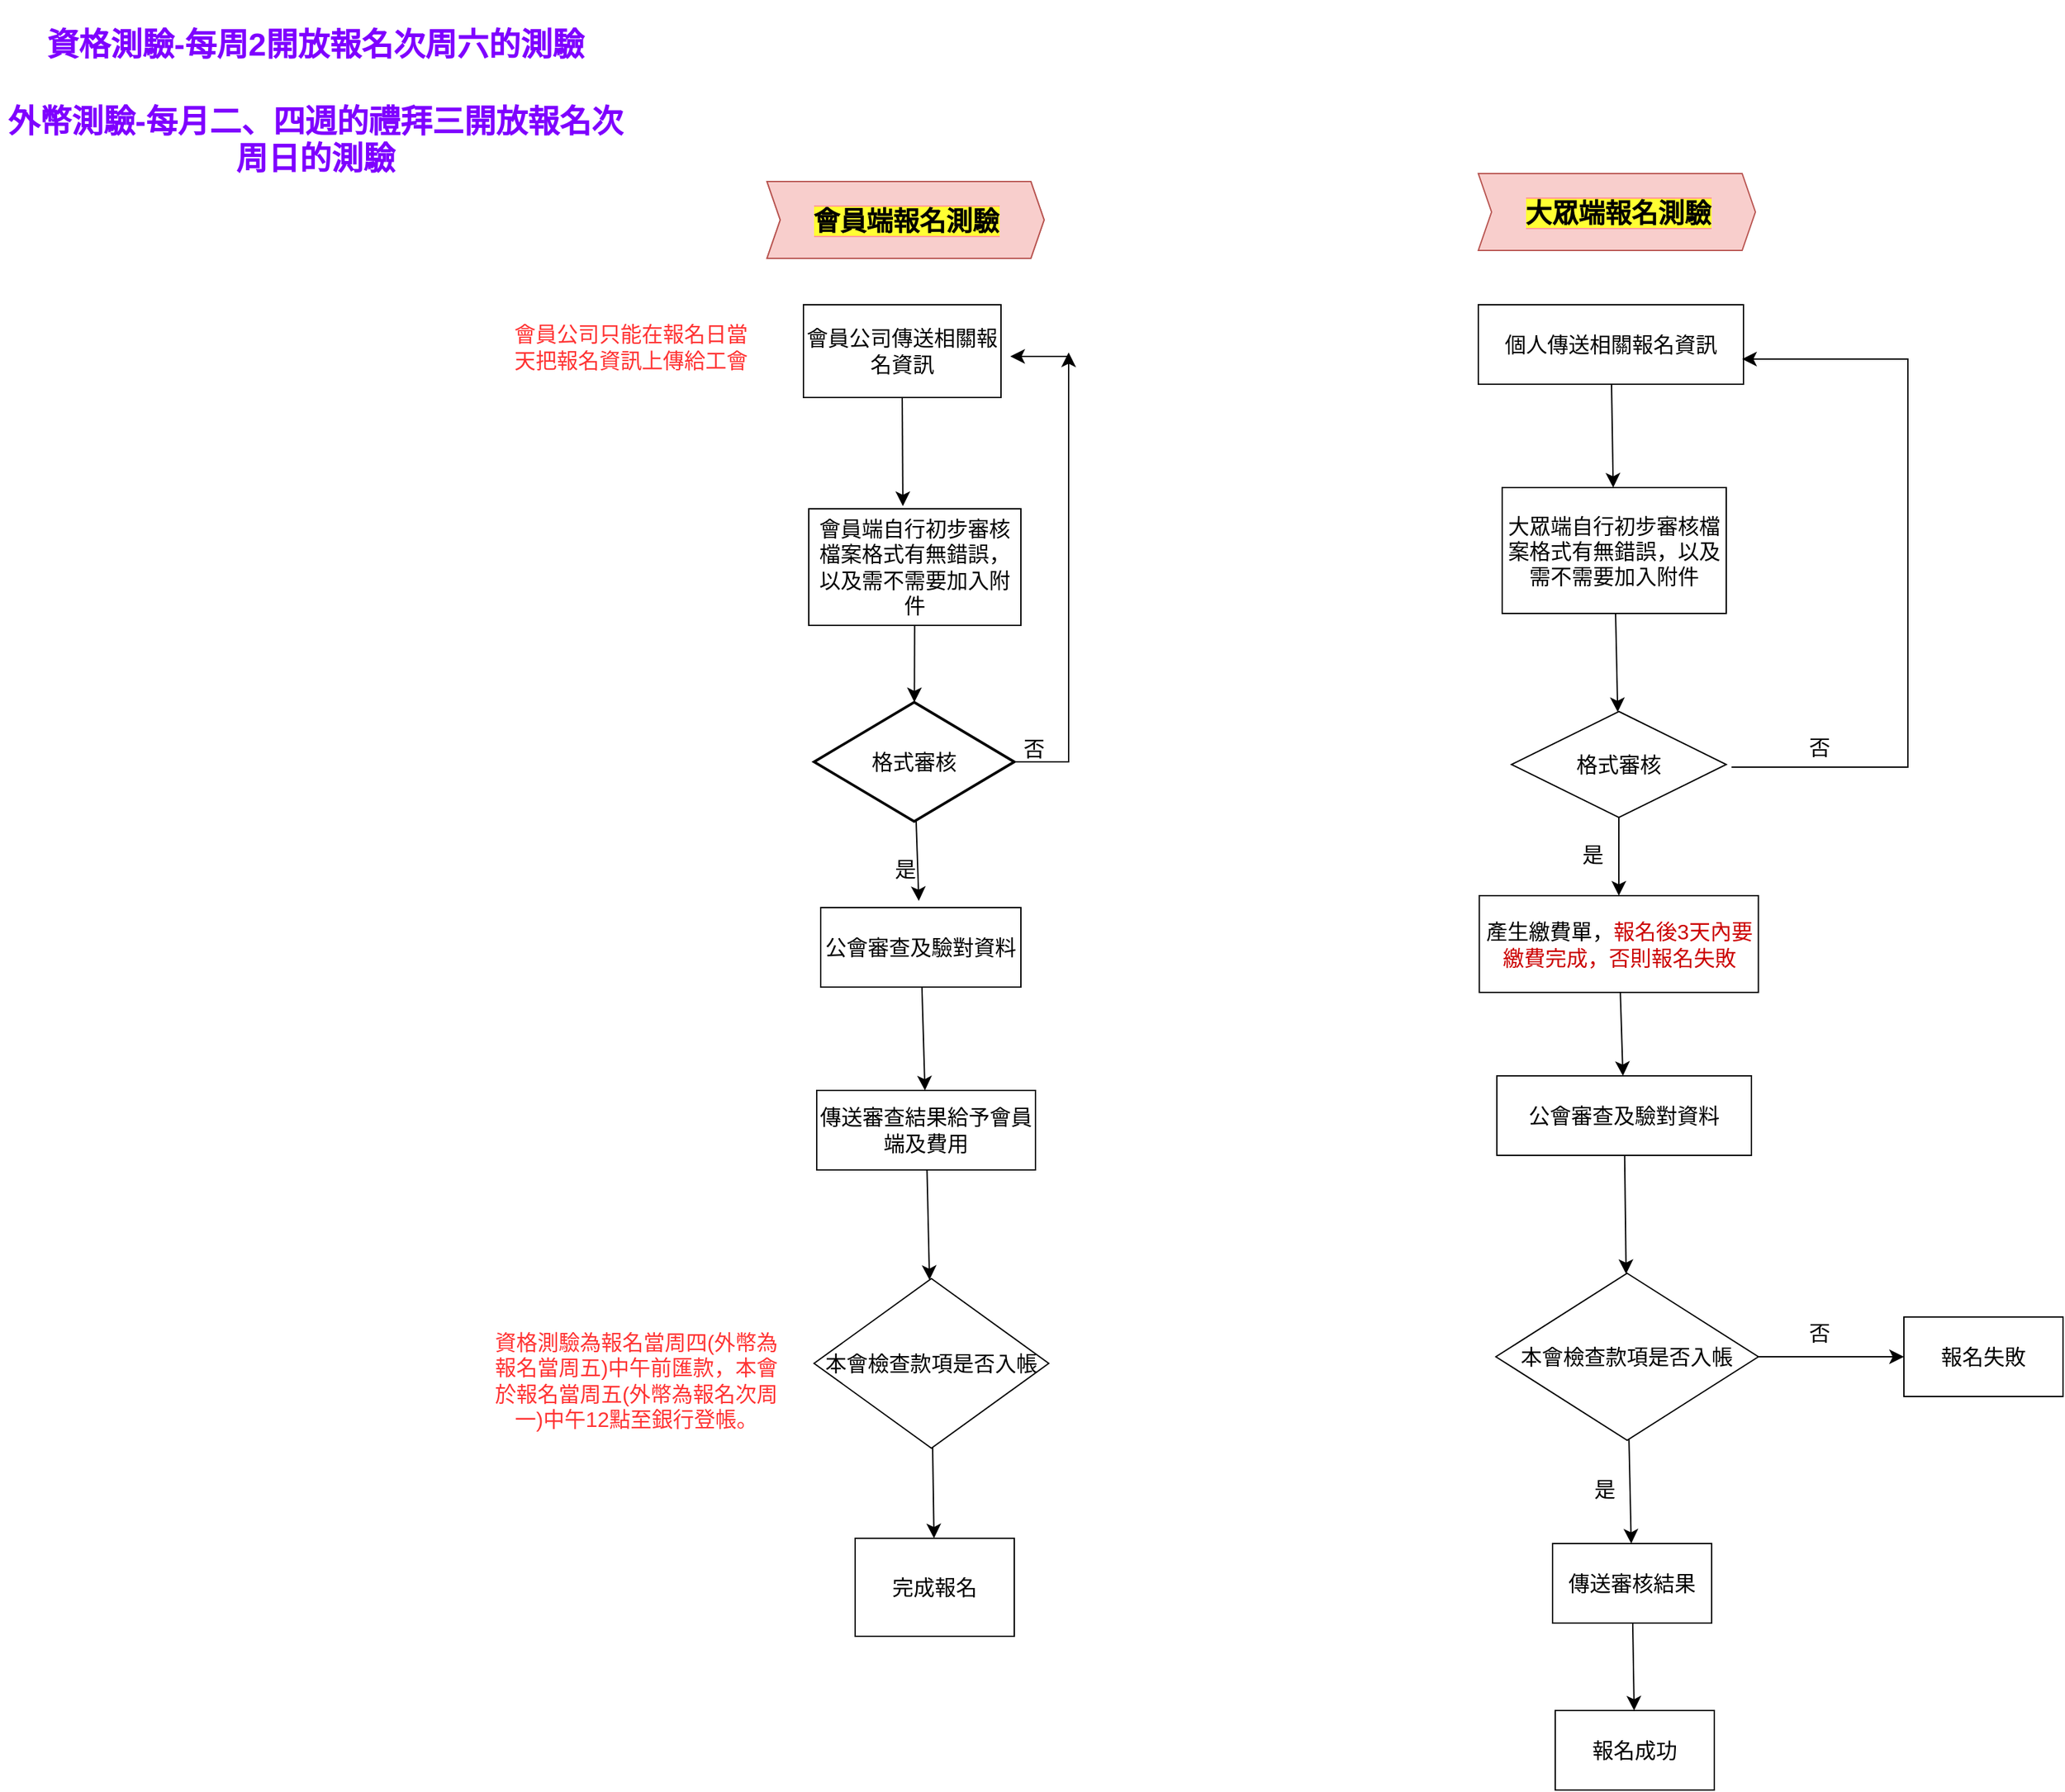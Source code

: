 <mxfile version="23.1.1" type="github">
  <diagram name="第 1 页" id="7NY8cXBH3FeXncnWGY5Q">
    <mxGraphModel dx="4068" dy="1976" grid="0" gridSize="10" guides="1" tooltips="1" connect="1" arrows="1" fold="1" page="0" pageScale="1" pageWidth="827" pageHeight="1169" math="0" shadow="0">
      <root>
        <mxCell id="0" />
        <mxCell id="1" parent="0" />
        <mxCell id="5DMnr8mMx7A8eih37-8B-9" style="edgeStyle=none;curved=1;rounded=0;orthogonalLoop=1;jettySize=auto;html=1;exitX=0.5;exitY=1;exitDx=0;exitDy=0;fontSize=12;startSize=8;endSize=8;" parent="1" source="5DMnr8mMx7A8eih37-8B-1" edge="1">
          <mxGeometry relative="1" as="geometry">
            <mxPoint x="-287" y="92" as="targetPoint" />
          </mxGeometry>
        </mxCell>
        <mxCell id="5DMnr8mMx7A8eih37-8B-1" value="會員公司傳送相關報名資訊" style="rounded=0;whiteSpace=wrap;html=1;fontSize=16;" parent="1" vertex="1">
          <mxGeometry x="-362" y="-60" width="149" height="70" as="geometry" />
        </mxCell>
        <mxCell id="5DMnr8mMx7A8eih37-8B-12" value="" style="edgeStyle=none;curved=1;rounded=0;orthogonalLoop=1;jettySize=auto;html=1;fontSize=12;startSize=8;endSize=8;" parent="1" source="5DMnr8mMx7A8eih37-8B-6" target="5DMnr8mMx7A8eih37-8B-11" edge="1">
          <mxGeometry relative="1" as="geometry" />
        </mxCell>
        <mxCell id="5DMnr8mMx7A8eih37-8B-6" value="會員端自行初步審核檔案格式有無錯誤，以及需不需要加入附件" style="rounded=0;whiteSpace=wrap;html=1;fontSize=16;" parent="1" vertex="1">
          <mxGeometry x="-358" y="94" width="160" height="88" as="geometry" />
        </mxCell>
        <mxCell id="5DMnr8mMx7A8eih37-8B-7" value="&lt;b style=&quot;font-size: 24px;&quot;&gt;&lt;font color=&quot;#7f00ff&quot;&gt;資格測驗-每周2開放報名次周六的測驗&lt;br&gt;&lt;br&gt;外幣測驗-每月二、四週的禮拜三開放報名次周日的測驗&lt;/font&gt;&lt;/b&gt;" style="text;strokeColor=none;fillColor=none;html=1;align=center;verticalAlign=middle;whiteSpace=wrap;rounded=0;fontSize=16;" parent="1" vertex="1">
          <mxGeometry x="-968" y="-290" width="475.5" height="154" as="geometry" />
        </mxCell>
        <mxCell id="5DMnr8mMx7A8eih37-8B-10" value="&lt;font color=&quot;#ff3333&quot;&gt;會員公司只能在報名日當天把報名資訊上傳給工會&lt;/font&gt;" style="text;strokeColor=none;fillColor=none;html=1;align=center;verticalAlign=middle;whiteSpace=wrap;rounded=0;fontSize=16;" parent="1" vertex="1">
          <mxGeometry x="-582" y="-60" width="180" height="63" as="geometry" />
        </mxCell>
        <mxCell id="5DMnr8mMx7A8eih37-8B-24" value="" style="edgeStyle=none;curved=1;rounded=0;orthogonalLoop=1;jettySize=auto;html=1;fontSize=12;startSize=8;endSize=8;" parent="1" source="5DMnr8mMx7A8eih37-8B-11" edge="1">
          <mxGeometry relative="1" as="geometry">
            <mxPoint x="-275" y="390" as="targetPoint" />
          </mxGeometry>
        </mxCell>
        <mxCell id="5DMnr8mMx7A8eih37-8B-11" value="格式審核" style="strokeWidth=2;html=1;shape=mxgraph.flowchart.decision;whiteSpace=wrap;fontSize=16;" parent="1" vertex="1">
          <mxGeometry x="-354" y="240" width="151" height="90" as="geometry" />
        </mxCell>
        <mxCell id="5DMnr8mMx7A8eih37-8B-20" value="" style="edgeStyle=segmentEdgeStyle;endArrow=classic;html=1;curved=0;rounded=0;endSize=8;startSize=8;fontSize=12;" parent="1" edge="1">
          <mxGeometry width="50" height="50" relative="1" as="geometry">
            <mxPoint x="-205" y="285" as="sourcePoint" />
            <mxPoint x="-162" y="-24" as="targetPoint" />
          </mxGeometry>
        </mxCell>
        <mxCell id="5DMnr8mMx7A8eih37-8B-21" value="" style="endArrow=classic;html=1;rounded=0;fontSize=12;startSize=8;endSize=8;curved=1;" parent="1" edge="1">
          <mxGeometry width="50" height="50" relative="1" as="geometry">
            <mxPoint x="-163.02" y="-21" as="sourcePoint" />
            <mxPoint x="-206" y="-21" as="targetPoint" />
          </mxGeometry>
        </mxCell>
        <mxCell id="5DMnr8mMx7A8eih37-8B-22" value="否" style="text;strokeColor=none;fillColor=none;html=1;align=center;verticalAlign=middle;whiteSpace=wrap;rounded=0;fontSize=16;" parent="1" vertex="1">
          <mxGeometry x="-231" y="260" width="86" height="29" as="geometry" />
        </mxCell>
        <mxCell id="5DMnr8mMx7A8eih37-8B-25" value="是" style="text;strokeColor=none;fillColor=none;html=1;align=center;verticalAlign=middle;whiteSpace=wrap;rounded=0;fontSize=16;" parent="1" vertex="1">
          <mxGeometry x="-315" y="351" width="60" height="30" as="geometry" />
        </mxCell>
        <mxCell id="5DMnr8mMx7A8eih37-8B-31" value="" style="edgeStyle=none;curved=1;rounded=0;orthogonalLoop=1;jettySize=auto;html=1;fontSize=12;startSize=8;endSize=8;" parent="1" source="5DMnr8mMx7A8eih37-8B-27" target="5DMnr8mMx7A8eih37-8B-30" edge="1">
          <mxGeometry relative="1" as="geometry" />
        </mxCell>
        <mxCell id="5DMnr8mMx7A8eih37-8B-27" value="公會審查及驗對資料" style="rounded=0;whiteSpace=wrap;html=1;fontSize=16;" parent="1" vertex="1">
          <mxGeometry x="-349" y="395" width="151" height="60" as="geometry" />
        </mxCell>
        <mxCell id="5DMnr8mMx7A8eih37-8B-28" style="edgeStyle=none;curved=1;rounded=0;orthogonalLoop=1;jettySize=auto;html=1;exitX=0.75;exitY=0;exitDx=0;exitDy=0;fontSize=12;startSize=8;endSize=8;" parent="1" source="5DMnr8mMx7A8eih37-8B-27" target="5DMnr8mMx7A8eih37-8B-27" edge="1">
          <mxGeometry relative="1" as="geometry" />
        </mxCell>
        <mxCell id="5DMnr8mMx7A8eih37-8B-33" value="" style="edgeStyle=none;curved=1;rounded=0;orthogonalLoop=1;jettySize=auto;html=1;fontSize=12;startSize=8;endSize=8;" parent="1" source="5DMnr8mMx7A8eih37-8B-30" target="5DMnr8mMx7A8eih37-8B-32" edge="1">
          <mxGeometry relative="1" as="geometry" />
        </mxCell>
        <mxCell id="5DMnr8mMx7A8eih37-8B-30" value="傳送審查結果給予會員端及費用" style="rounded=0;whiteSpace=wrap;html=1;fontSize=16;" parent="1" vertex="1">
          <mxGeometry x="-352" y="533" width="165" height="60" as="geometry" />
        </mxCell>
        <mxCell id="5DMnr8mMx7A8eih37-8B-35" value="" style="edgeStyle=none;curved=1;rounded=0;orthogonalLoop=1;jettySize=auto;html=1;fontSize=12;startSize=8;endSize=8;" parent="1" source="5DMnr8mMx7A8eih37-8B-32" target="5DMnr8mMx7A8eih37-8B-34" edge="1">
          <mxGeometry relative="1" as="geometry" />
        </mxCell>
        <mxCell id="5DMnr8mMx7A8eih37-8B-32" value="本會檢查款項是否入帳" style="rhombus;whiteSpace=wrap;html=1;fontSize=16;" parent="1" vertex="1">
          <mxGeometry x="-354" y="675" width="177" height="128" as="geometry" />
        </mxCell>
        <mxCell id="5DMnr8mMx7A8eih37-8B-34" value="完成報名" style="rounded=0;whiteSpace=wrap;html=1;fontSize=16;" parent="1" vertex="1">
          <mxGeometry x="-323" y="871" width="120" height="74" as="geometry" />
        </mxCell>
        <mxCell id="5DMnr8mMx7A8eih37-8B-36" value="&lt;font color=&quot;#ff3333&quot;&gt;資格測驗為報名當周四(外幣為報名當周五)中午前匯款，本會於報名當周五(外幣為報名次周一)中午12點至銀行登帳。&lt;/font&gt;" style="text;strokeColor=none;fillColor=none;html=1;align=center;verticalAlign=middle;whiteSpace=wrap;rounded=0;fontSize=16;" parent="1" vertex="1">
          <mxGeometry x="-597" y="671" width="218" height="161" as="geometry" />
        </mxCell>
        <mxCell id="5DMnr8mMx7A8eih37-8B-39" value="&lt;b style=&quot;&quot;&gt;&lt;font style=&quot;font-size: 20px; background-color: rgb(255, 255, 51);&quot;&gt;會員端報名測驗&lt;/font&gt;&lt;/b&gt;" style="html=1;shadow=0;dashed=0;align=center;verticalAlign=middle;shape=mxgraph.arrows2.arrow;dy=0;dx=10;notch=10;fontSize=16;fillColor=#f8cecc;strokeColor=#b85450;labelBackgroundColor=#FF9999;" parent="1" vertex="1">
          <mxGeometry x="-389.5" y="-153" width="209" height="58" as="geometry" />
        </mxCell>
        <mxCell id="L9KPJSMsvv15GthCjfzb-5" value="" style="edgeStyle=none;curved=1;rounded=0;orthogonalLoop=1;jettySize=auto;html=1;fontSize=12;startSize=8;endSize=8;" edge="1" parent="1" source="L9KPJSMsvv15GthCjfzb-3" target="L9KPJSMsvv15GthCjfzb-4">
          <mxGeometry relative="1" as="geometry" />
        </mxCell>
        <mxCell id="L9KPJSMsvv15GthCjfzb-3" value="個人傳送相關報名資訊" style="rounded=0;whiteSpace=wrap;html=1;fontSize=16;" vertex="1" parent="1">
          <mxGeometry x="147" y="-60" width="200" height="60" as="geometry" />
        </mxCell>
        <mxCell id="L9KPJSMsvv15GthCjfzb-7" value="" style="edgeStyle=none;curved=1;rounded=0;orthogonalLoop=1;jettySize=auto;html=1;fontSize=12;startSize=8;endSize=8;" edge="1" parent="1" source="L9KPJSMsvv15GthCjfzb-4" target="L9KPJSMsvv15GthCjfzb-6">
          <mxGeometry relative="1" as="geometry" />
        </mxCell>
        <mxCell id="L9KPJSMsvv15GthCjfzb-4" value="大眾端自行初步審核檔案格式有無錯誤，以及需不需要加入附件" style="rounded=0;whiteSpace=wrap;html=1;fontSize=16;" vertex="1" parent="1">
          <mxGeometry x="165" y="78" width="169" height="95" as="geometry" />
        </mxCell>
        <mxCell id="L9KPJSMsvv15GthCjfzb-14" value="" style="edgeStyle=none;curved=1;rounded=0;orthogonalLoop=1;jettySize=auto;html=1;fontSize=12;startSize=8;endSize=8;" edge="1" parent="1" source="L9KPJSMsvv15GthCjfzb-6" target="L9KPJSMsvv15GthCjfzb-13">
          <mxGeometry relative="1" as="geometry" />
        </mxCell>
        <mxCell id="L9KPJSMsvv15GthCjfzb-6" value="格式審核" style="rhombus;whiteSpace=wrap;html=1;fontSize=16;" vertex="1" parent="1">
          <mxGeometry x="172" y="247" width="162" height="80" as="geometry" />
        </mxCell>
        <mxCell id="L9KPJSMsvv15GthCjfzb-11" value="" style="edgeStyle=segmentEdgeStyle;endArrow=classic;html=1;curved=0;rounded=0;endSize=8;startSize=8;fontSize=12;entryX=1;entryY=0.65;entryDx=0;entryDy=0;entryPerimeter=0;" edge="1" parent="1">
          <mxGeometry width="50" height="50" relative="1" as="geometry">
            <mxPoint x="338" y="289" as="sourcePoint" />
            <mxPoint x="346" y="-19" as="targetPoint" />
            <Array as="points">
              <mxPoint x="471" y="289" />
              <mxPoint x="471" y="-19" />
            </Array>
          </mxGeometry>
        </mxCell>
        <mxCell id="L9KPJSMsvv15GthCjfzb-12" value="否" style="text;html=1;align=center;verticalAlign=middle;resizable=0;points=[];autosize=1;strokeColor=none;fillColor=none;fontSize=16;" vertex="1" parent="1">
          <mxGeometry x="387" y="258" width="34" height="31" as="geometry" />
        </mxCell>
        <mxCell id="L9KPJSMsvv15GthCjfzb-17" value="" style="edgeStyle=none;curved=1;rounded=0;orthogonalLoop=1;jettySize=auto;html=1;fontSize=12;startSize=8;endSize=8;" edge="1" parent="1" source="L9KPJSMsvv15GthCjfzb-13" target="L9KPJSMsvv15GthCjfzb-16">
          <mxGeometry relative="1" as="geometry" />
        </mxCell>
        <mxCell id="L9KPJSMsvv15GthCjfzb-13" value="產生繳費單，&lt;font color=&quot;#cc0000&quot;&gt;報名後3天內要繳費完成，否則報名失敗&lt;/font&gt;" style="rounded=0;whiteSpace=wrap;html=1;fontSize=16;" vertex="1" parent="1">
          <mxGeometry x="147.75" y="386" width="210.5" height="73" as="geometry" />
        </mxCell>
        <mxCell id="L9KPJSMsvv15GthCjfzb-15" value="是" style="text;html=1;align=center;verticalAlign=middle;resizable=0;points=[];autosize=1;strokeColor=none;fillColor=none;fontSize=16;" vertex="1" parent="1">
          <mxGeometry x="216" y="339" width="34" height="31" as="geometry" />
        </mxCell>
        <mxCell id="L9KPJSMsvv15GthCjfzb-19" value="" style="edgeStyle=none;curved=1;rounded=0;orthogonalLoop=1;jettySize=auto;html=1;fontSize=12;startSize=8;endSize=8;" edge="1" parent="1" source="L9KPJSMsvv15GthCjfzb-16" target="L9KPJSMsvv15GthCjfzb-18">
          <mxGeometry relative="1" as="geometry" />
        </mxCell>
        <mxCell id="L9KPJSMsvv15GthCjfzb-16" value="公會審查及驗對資料" style="rounded=0;whiteSpace=wrap;html=1;fontSize=16;" vertex="1" parent="1">
          <mxGeometry x="161" y="522" width="192" height="60" as="geometry" />
        </mxCell>
        <mxCell id="L9KPJSMsvv15GthCjfzb-21" value="" style="edgeStyle=none;curved=1;rounded=0;orthogonalLoop=1;jettySize=auto;html=1;fontSize=12;startSize=8;endSize=8;" edge="1" parent="1" source="L9KPJSMsvv15GthCjfzb-18" target="L9KPJSMsvv15GthCjfzb-20">
          <mxGeometry relative="1" as="geometry" />
        </mxCell>
        <mxCell id="L9KPJSMsvv15GthCjfzb-24" value="" style="edgeStyle=none;curved=1;rounded=0;orthogonalLoop=1;jettySize=auto;html=1;fontSize=12;startSize=8;endSize=8;" edge="1" parent="1" source="L9KPJSMsvv15GthCjfzb-18" target="L9KPJSMsvv15GthCjfzb-23">
          <mxGeometry relative="1" as="geometry" />
        </mxCell>
        <mxCell id="L9KPJSMsvv15GthCjfzb-18" value="本會檢查款項是否入帳" style="rhombus;whiteSpace=wrap;html=1;fontSize=16;" vertex="1" parent="1">
          <mxGeometry x="160.25" y="671" width="198" height="126" as="geometry" />
        </mxCell>
        <mxCell id="L9KPJSMsvv15GthCjfzb-20" value="報名失敗" style="whiteSpace=wrap;html=1;fontSize=16;" vertex="1" parent="1">
          <mxGeometry x="468" y="704" width="120" height="60" as="geometry" />
        </mxCell>
        <mxCell id="L9KPJSMsvv15GthCjfzb-22" value="否" style="text;html=1;align=center;verticalAlign=middle;resizable=0;points=[];autosize=1;strokeColor=none;fillColor=none;fontSize=16;" vertex="1" parent="1">
          <mxGeometry x="387" y="700" width="34" height="31" as="geometry" />
        </mxCell>
        <mxCell id="L9KPJSMsvv15GthCjfzb-27" value="" style="edgeStyle=none;curved=1;rounded=0;orthogonalLoop=1;jettySize=auto;html=1;fontSize=12;startSize=8;endSize=8;" edge="1" parent="1" source="L9KPJSMsvv15GthCjfzb-23" target="L9KPJSMsvv15GthCjfzb-26">
          <mxGeometry relative="1" as="geometry" />
        </mxCell>
        <mxCell id="L9KPJSMsvv15GthCjfzb-23" value="傳送審核結果" style="whiteSpace=wrap;html=1;fontSize=16;" vertex="1" parent="1">
          <mxGeometry x="203" y="875" width="120" height="60" as="geometry" />
        </mxCell>
        <mxCell id="L9KPJSMsvv15GthCjfzb-25" value="是" style="text;html=1;align=center;verticalAlign=middle;resizable=0;points=[];autosize=1;strokeColor=none;fillColor=none;fontSize=16;" vertex="1" parent="1">
          <mxGeometry x="225" y="818" width="34" height="31" as="geometry" />
        </mxCell>
        <mxCell id="L9KPJSMsvv15GthCjfzb-26" value="報名成功" style="whiteSpace=wrap;html=1;fontSize=16;" vertex="1" parent="1">
          <mxGeometry x="205" y="1001" width="120" height="60" as="geometry" />
        </mxCell>
        <mxCell id="L9KPJSMsvv15GthCjfzb-28" value="&lt;b style=&quot;&quot;&gt;&lt;font style=&quot;font-size: 20px; background-color: rgb(255, 255, 51);&quot;&gt;會員端報名測驗&lt;/font&gt;&lt;/b&gt;" style="html=1;shadow=0;dashed=0;align=center;verticalAlign=middle;shape=mxgraph.arrows2.arrow;dy=0;dx=10;notch=10;fontSize=16;fillColor=#f8cecc;strokeColor=#b85450;labelBackgroundColor=#FF9999;" vertex="1" parent="1">
          <mxGeometry x="-389.5" y="-153" width="209" height="58" as="geometry" />
        </mxCell>
        <mxCell id="L9KPJSMsvv15GthCjfzb-29" value="&lt;span style=&quot;font-size: 20px; background-color: rgb(255, 255, 51);&quot;&gt;&lt;b&gt;大眾端報名測驗&lt;/b&gt;&lt;/span&gt;" style="html=1;shadow=0;dashed=0;align=center;verticalAlign=middle;shape=mxgraph.arrows2.arrow;dy=0;dx=10;notch=10;fontSize=16;fillColor=#f8cecc;strokeColor=#b85450;labelBackgroundColor=#FF9999;" vertex="1" parent="1">
          <mxGeometry x="147" y="-159" width="209" height="58" as="geometry" />
        </mxCell>
      </root>
    </mxGraphModel>
  </diagram>
</mxfile>
